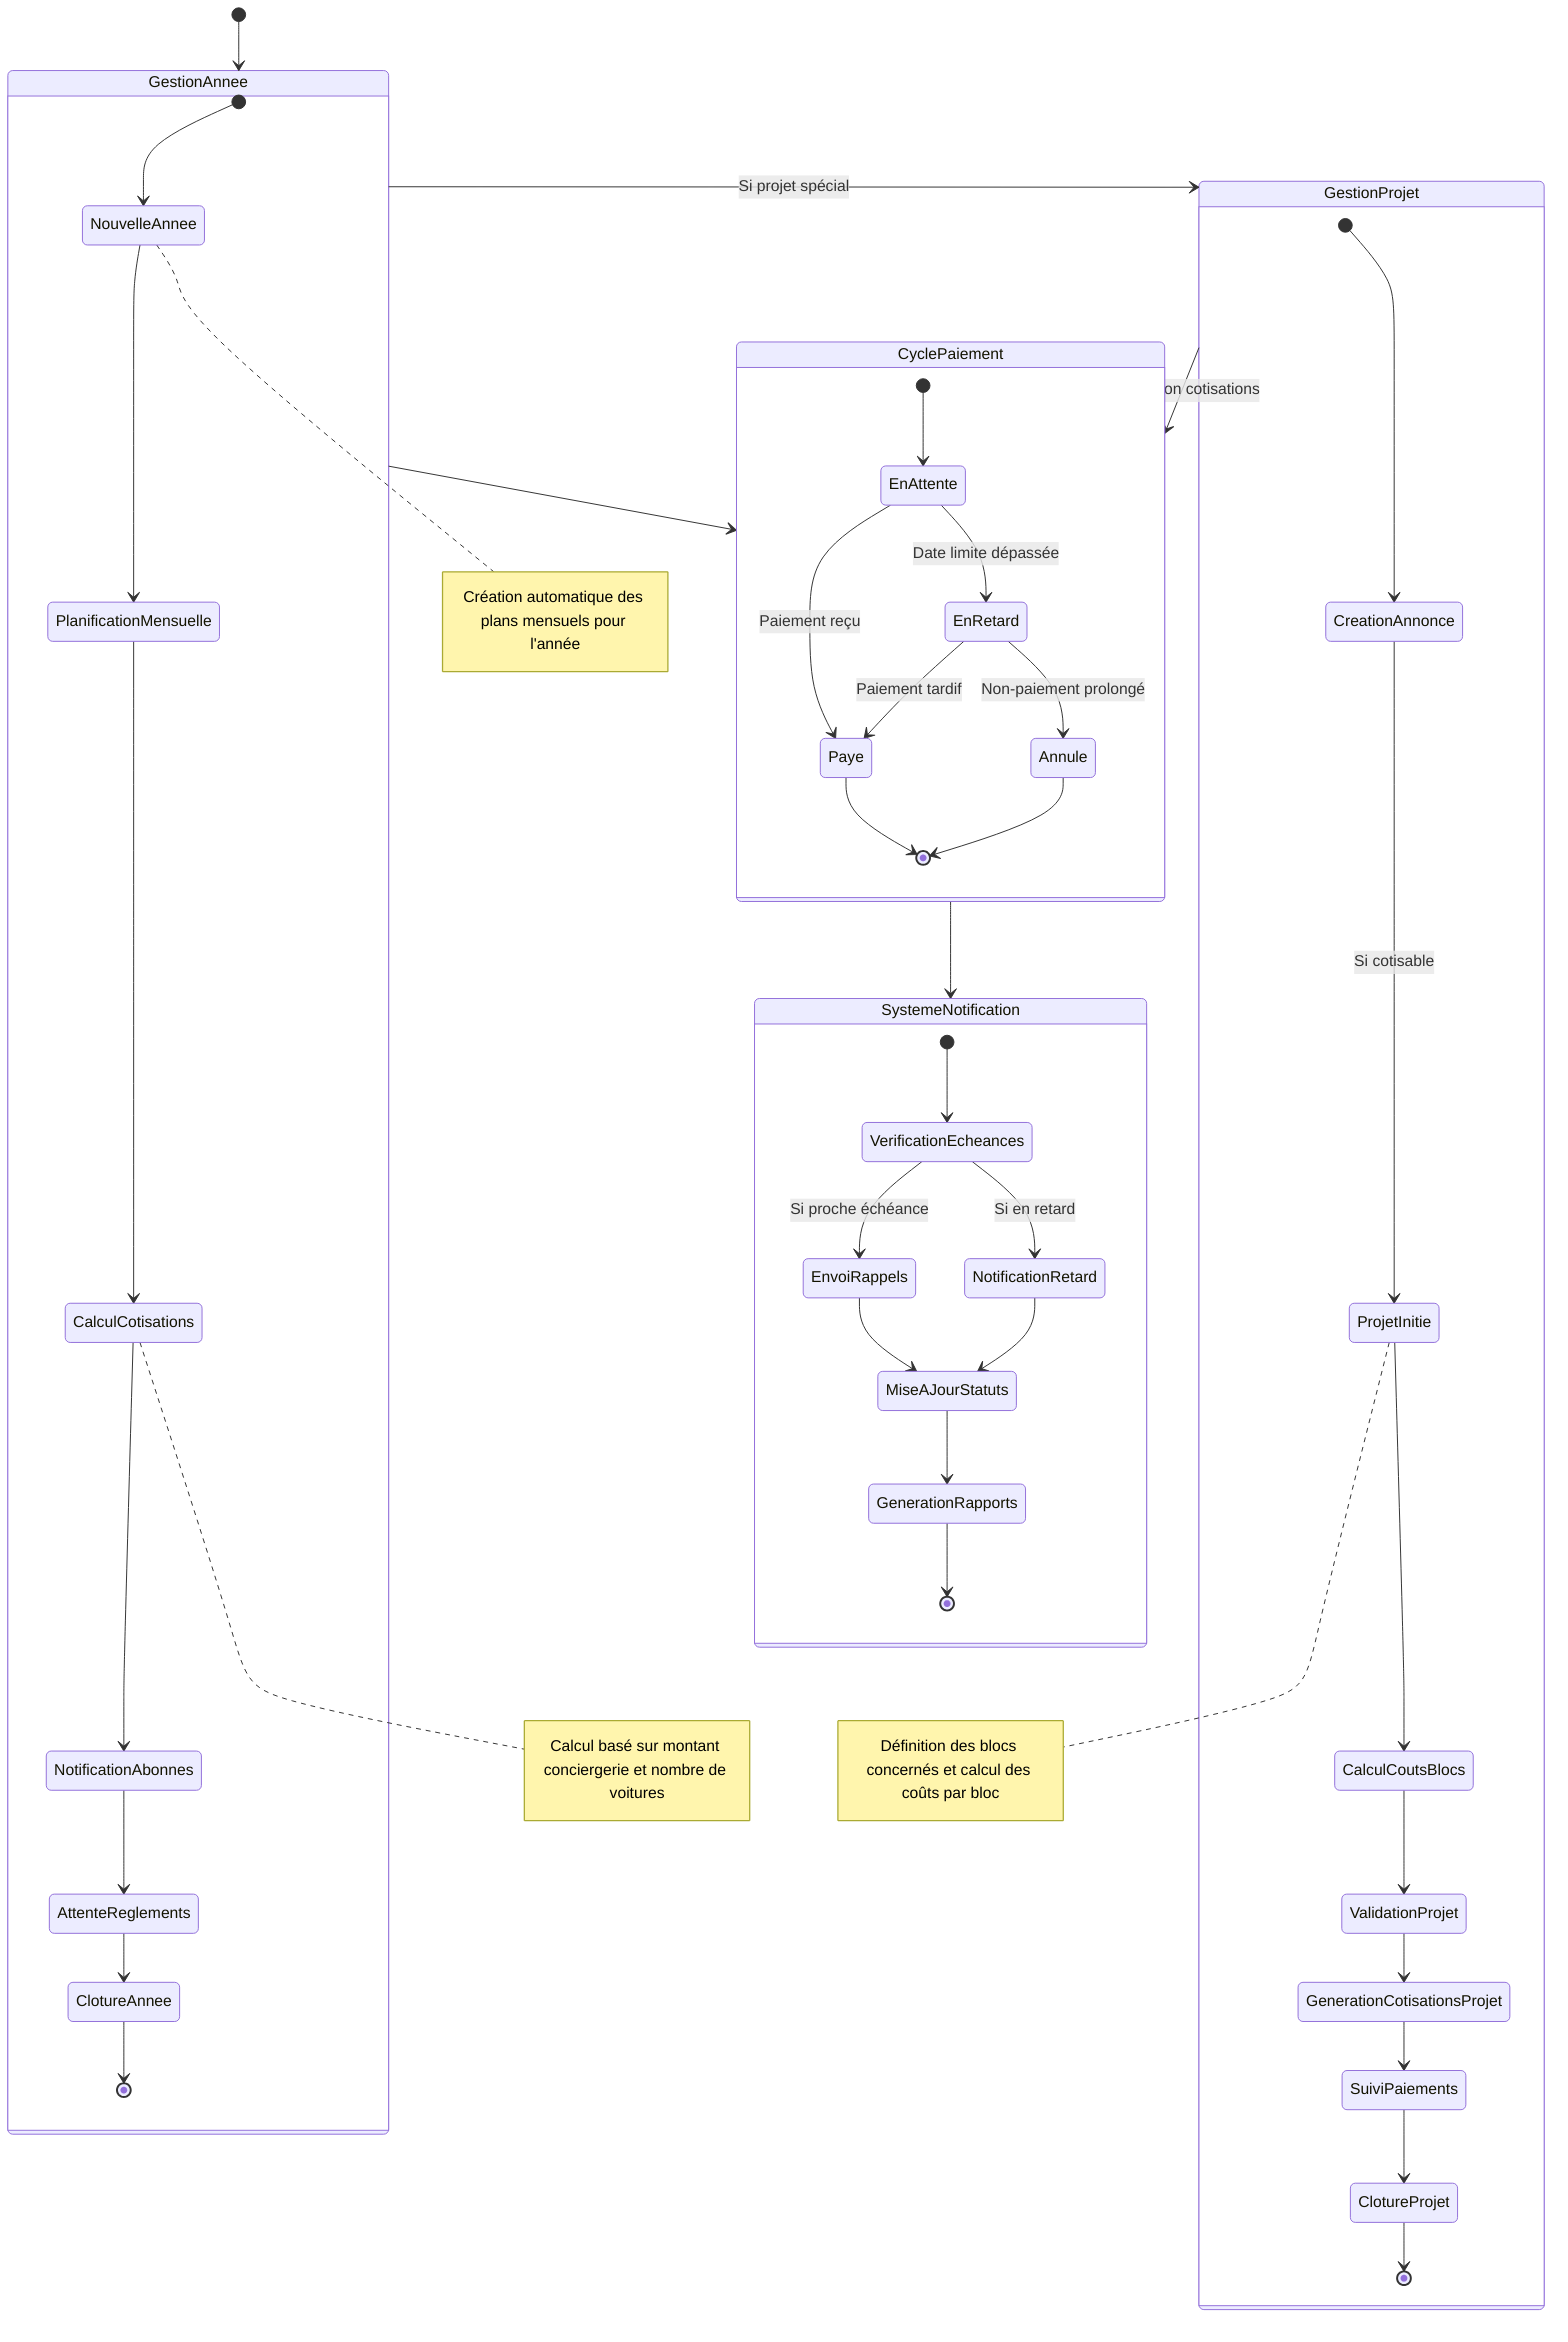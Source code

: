 stateDiagram-v2
    state GestionAnnee {
        [*] --> NouvelleAnnee
        NouvelleAnnee --> PlanificationMensuelle
        PlanificationMensuelle --> CalculCotisations
        CalculCotisations --> NotificationAbonnes
        NotificationAbonnes --> AttenteReglements
        AttenteReglements --> ClotureAnnee
        ClotureAnnee --> [*]
    }

    state CyclePaiement {
        [*] --> EnAttente
        EnAttente --> Paye: Paiement reçu
        EnAttente --> EnRetard: Date limite dépassée
        EnRetard --> Paye: Paiement tardif
        EnRetard --> Annule: Non-paiement prolongé
        Paye --> [*]
        Annule --> [*]
    }

    state GestionProjet {
        [*] --> CreationAnnonce
        CreationAnnonce --> ProjetInitie: Si cotisable
        ProjetInitie --> CalculCoutsBlocs
        CalculCoutsBlocs --> ValidationProjet
        ValidationProjet --> GenerationCotisationsProjet
        GenerationCotisationsProjet --> SuiviPaiements
        SuiviPaiements --> ClotureProjet
        ClotureProjet --> [*]
    }

    state SystemeNotification {
        [*] --> VerificationEcheances
        VerificationEcheances --> EnvoiRappels: Si proche échéance
        VerificationEcheances --> NotificationRetard: Si en retard
        EnvoiRappels --> MiseAJourStatuts
        NotificationRetard --> MiseAJourStatuts
        MiseAJourStatuts --> GenerationRapports
        GenerationRapports --> [*]
    }

    note right of NouvelleAnnee: Création automatique des plans mensuels pour l'année
    note right of CalculCotisations: Calcul basé sur montant conciergerie et nombre de voitures
    note right of ProjetInitie: Définition des blocs concernés et calcul des coûts par bloc

    [*] --> GestionAnnee
    GestionAnnee --> CyclePaiement
    CyclePaiement --> SystemeNotification
    GestionAnnee --> GestionProjet: Si projet spécial
    GestionProjet --> CyclePaiement: Génération cotisations